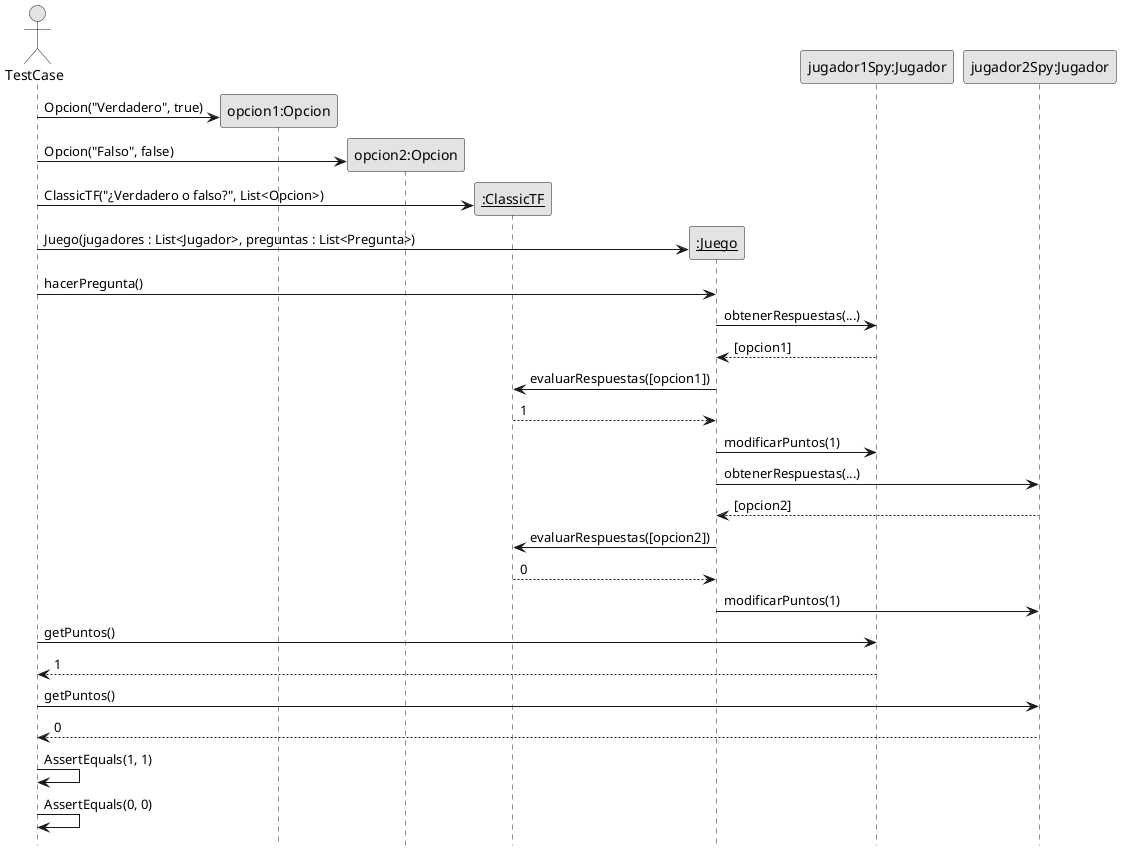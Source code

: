 @startuml

skinparam monochrome true
hide footbox

Actor TestCase

create "opcion1:Opcion"
TestCase -> "opcion1:Opcion" : Opcion("Verdadero", true)

create "opcion2:Opcion"
TestCase -> "opcion2:Opcion" : Opcion("Falso", false)

create "__:ClassicTF__"
TestCase -> "__:ClassicTF__" : ClassicTF("¿Verdadero o falso?", List<Opcion>)

create "__:Juego__"
TestCase -> "__:Juego__" : Juego(jugadores : List<Jugador>, preguntas : List<Pregunta>)

TestCase -> "__:Juego__" : hacerPregunta()

"__:Juego__" -> "jugador1Spy:Jugador" : obtenerRespuestas(...)
"__:Juego__" <-- "jugador1Spy:Jugador" : [opcion1]
"__:Juego__" -> "__:ClassicTF__" : evaluarRespuestas([opcion1])
"__:Juego__" <-- "__:ClassicTF__" : 1
"__:Juego__" -> "jugador1Spy:Jugador" : modificarPuntos(1)

"__:Juego__" -> "jugador2Spy:Jugador" : obtenerRespuestas(...)
"__:Juego__" <-- "jugador2Spy:Jugador" : [opcion2]
"__:Juego__" -> "__:ClassicTF__" : evaluarRespuestas([opcion2])
"__:Juego__" <-- "__:ClassicTF__" : 0
"__:Juego__" -> "jugador2Spy:Jugador" : modificarPuntos(1)

TestCase -> "jugador1Spy:Jugador": getPuntos()
TestCase <-- "jugador1Spy:Jugador": 1

TestCase -> "jugador2Spy:Jugador": getPuntos()
TestCase <-- "jugador2Spy:Jugador": 0

TestCase -> TestCase : AssertEquals(1, 1)
TestCase -> TestCase : AssertEquals(0, 0)

@enduml
